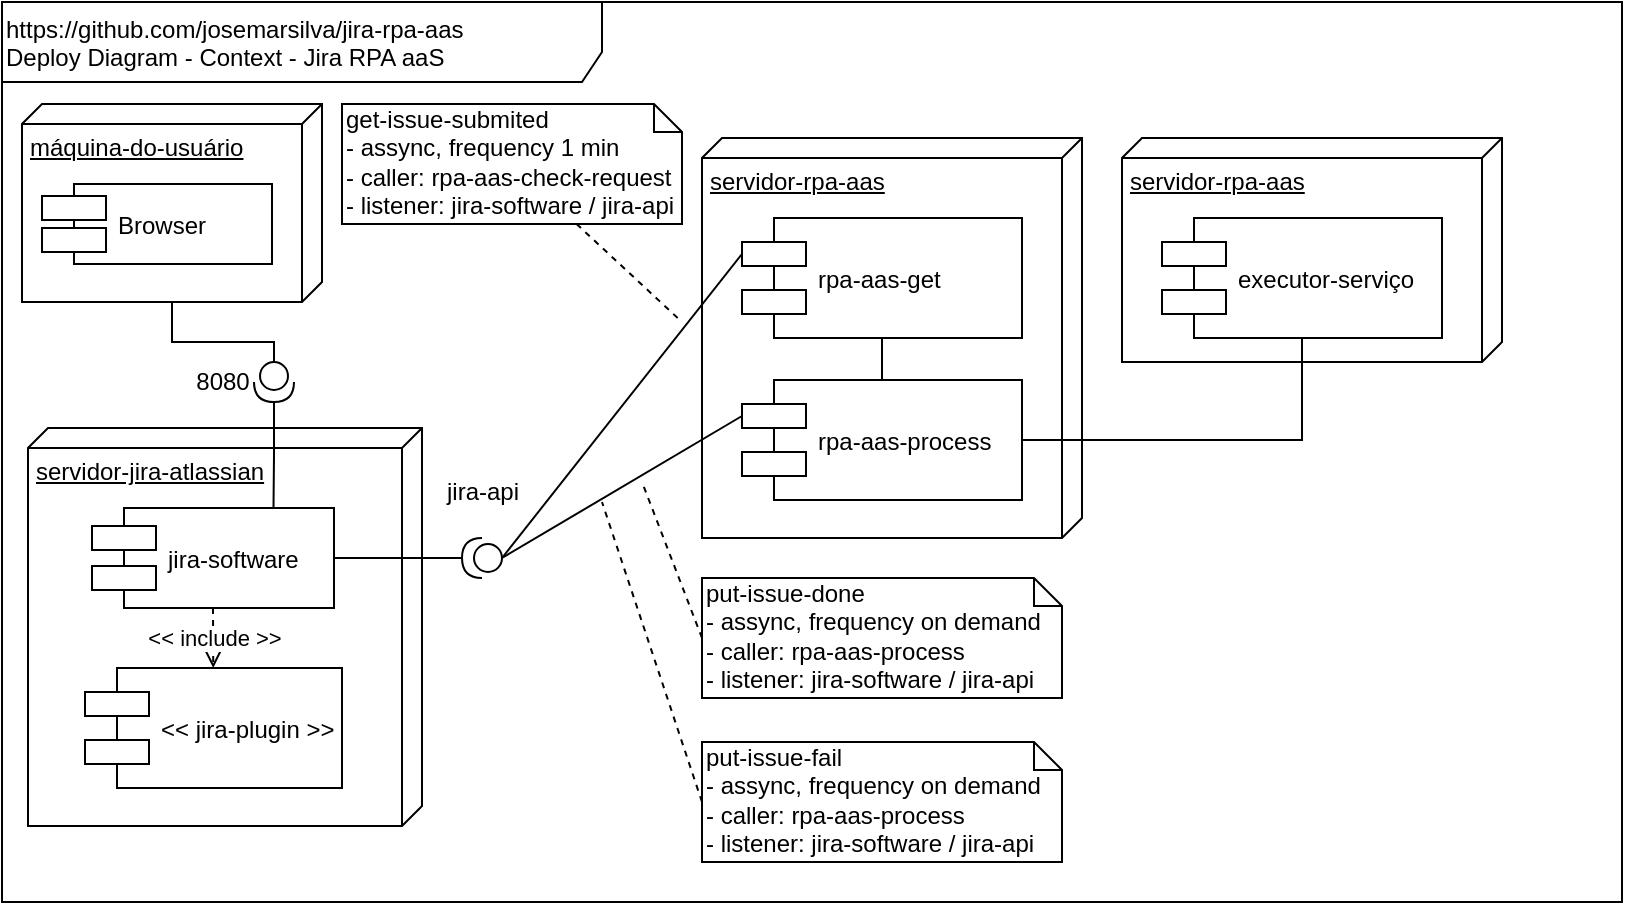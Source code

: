 <mxfile version="12.9.7" type="device"><diagram id="fMGpiNhVeqn0YMsLJxzh" name="Página-1"><mxGraphModel dx="868" dy="534" grid="1" gridSize="10" guides="1" tooltips="1" connect="1" arrows="1" fold="1" page="1" pageScale="1" pageWidth="827" pageHeight="1169" math="0" shadow="0"><root><mxCell id="0"/><mxCell id="1" parent="0"/><mxCell id="6OetropUeBoLzL2Sj7KS-1" value="https://github.com/josemarsilva/jira-rpa-aas&lt;br&gt;Deploy Diagram - Context - Jira RPA aaS" style="shape=umlFrame;whiteSpace=wrap;html=1;width=300;height=40;verticalAlign=top;align=left;" parent="1" vertex="1"><mxGeometry x="10" y="10" width="810" height="450" as="geometry"/></mxCell><mxCell id="apohuvoSKH9DDqr3vdB0-10" style="edgeStyle=orthogonalEdgeStyle;rounded=0;orthogonalLoop=1;jettySize=auto;html=1;entryX=0;entryY=0.5;entryDx=0;entryDy=0;entryPerimeter=0;endArrow=none;endFill=0;" parent="1" source="aXvjyL9ep2QIOqJfCoeO-1" target="OF0LFXnU2rkXvaMsPmYt-3" edge="1"><mxGeometry relative="1" as="geometry"/></mxCell><mxCell id="aXvjyL9ep2QIOqJfCoeO-1" value="máquina-do-usuário" style="verticalAlign=top;align=left;spacingTop=8;spacingLeft=2;spacingRight=12;shape=cube;size=10;direction=south;fontStyle=4;html=1;" parent="1" vertex="1"><mxGeometry x="20" y="61" width="150" height="99" as="geometry"/></mxCell><mxCell id="NNuIQbcpsFkkkyfnrant-1" value="servidor-jira-atlassian" style="verticalAlign=top;align=left;spacingTop=8;spacingLeft=2;spacingRight=12;shape=cube;size=10;direction=south;fontStyle=4;html=1;" parent="1" vertex="1"><mxGeometry x="23" y="223" width="197" height="199" as="geometry"/></mxCell><mxCell id="OF0LFXnU2rkXvaMsPmYt-1" value="jira-software" style="shape=component;align=left;spacingLeft=36;" parent="1" vertex="1"><mxGeometry x="55" y="263" width="121" height="50" as="geometry"/></mxCell><mxCell id="OF0LFXnU2rkXvaMsPmYt-2" value="&lt;&lt; jira-plugin &gt;&gt;" style="shape=component;align=left;spacingLeft=36;" parent="1" vertex="1"><mxGeometry x="51.5" y="343" width="128.5" height="60" as="geometry"/></mxCell><mxCell id="apohuvoSKH9DDqr3vdB0-9" value="" style="rounded=0;orthogonalLoop=1;jettySize=auto;html=1;endArrow=none;endFill=0;entryX=0.75;entryY=0;entryDx=0;entryDy=0;edgeStyle=orthogonalEdgeStyle;" parent="1" source="OF0LFXnU2rkXvaMsPmYt-3" target="OF0LFXnU2rkXvaMsPmYt-1" edge="1"><mxGeometry relative="1" as="geometry"/></mxCell><mxCell id="OF0LFXnU2rkXvaMsPmYt-3" value="" style="shape=providedRequiredInterface;html=1;verticalLabelPosition=bottom;rotation=90;" parent="1" vertex="1"><mxGeometry x="136" y="190" width="20" height="20" as="geometry"/></mxCell><mxCell id="NNuIQbcpsFkkkyfnrant-2" value="Browser" style="shape=component;align=left;spacingLeft=36;" parent="1" vertex="1"><mxGeometry x="30" y="101" width="115" height="40" as="geometry"/></mxCell><mxCell id="apohuvoSKH9DDqr3vdB0-5" value="&amp;lt;&amp;lt; include &amp;gt;&amp;gt;" style="endArrow=open;endSize=12;dashed=1;html=1;exitX=0.5;exitY=1;exitDx=0;exitDy=0;" parent="1" source="OF0LFXnU2rkXvaMsPmYt-1" target="OF0LFXnU2rkXvaMsPmYt-2" edge="1"><mxGeometry width="160" relative="1" as="geometry"><mxPoint x="74" y="463" as="sourcePoint"/><mxPoint x="234" y="463" as="targetPoint"/></mxGeometry></mxCell><mxCell id="apohuvoSKH9DDqr3vdB0-6" value="servidor-rpa-aas" style="verticalAlign=top;align=left;spacingTop=8;spacingLeft=2;spacingRight=12;shape=cube;size=10;direction=south;fontStyle=4;html=1;" parent="1" vertex="1"><mxGeometry x="360" y="78" width="190" height="200" as="geometry"/></mxCell><mxCell id="apohuvoSKH9DDqr3vdB0-15" style="rounded=0;orthogonalLoop=1;jettySize=auto;html=1;entryX=0;entryY=0.5;entryDx=0;entryDy=0;entryPerimeter=0;endArrow=none;endFill=0;exitX=0;exitY=0.3;exitDx=0;exitDy=0;" parent="1" source="apohuvoSKH9DDqr3vdB0-8" target="apohuvoSKH9DDqr3vdB0-12" edge="1"><mxGeometry relative="1" as="geometry"/></mxCell><mxCell id="apohuvoSKH9DDqr3vdB0-17" style="edgeStyle=orthogonalEdgeStyle;rounded=0;orthogonalLoop=1;jettySize=auto;html=1;endArrow=none;endFill=0;" parent="1" source="apohuvoSKH9DDqr3vdB0-8" target="apohuvoSKH9DDqr3vdB0-16" edge="1"><mxGeometry relative="1" as="geometry"/></mxCell><mxCell id="apohuvoSKH9DDqr3vdB0-8" value="rpa-aas-get" style="shape=component;align=left;spacingLeft=36;" parent="1" vertex="1"><mxGeometry x="380" y="118" width="140" height="60" as="geometry"/></mxCell><mxCell id="apohuvoSKH9DDqr3vdB0-11" value="8080" style="text;html=1;resizable=0;autosize=1;align=center;verticalAlign=middle;points=[];fillColor=none;strokeColor=none;rounded=0;" parent="1" vertex="1"><mxGeometry x="100" y="190" width="40" height="20" as="geometry"/></mxCell><mxCell id="apohuvoSKH9DDqr3vdB0-13" style="edgeStyle=orthogonalEdgeStyle;rounded=0;orthogonalLoop=1;jettySize=auto;html=1;entryX=1;entryY=0.5;entryDx=0;entryDy=0;endArrow=none;endFill=0;" parent="1" source="apohuvoSKH9DDqr3vdB0-12" target="OF0LFXnU2rkXvaMsPmYt-1" edge="1"><mxGeometry relative="1" as="geometry"/></mxCell><mxCell id="apohuvoSKH9DDqr3vdB0-12" value="" style="shape=providedRequiredInterface;html=1;verticalLabelPosition=bottom;rotation=-180;" parent="1" vertex="1"><mxGeometry x="240" y="278" width="20" height="20" as="geometry"/></mxCell><mxCell id="apohuvoSKH9DDqr3vdB0-14" value="jira-api" style="text;html=1;resizable=0;autosize=1;align=center;verticalAlign=middle;points=[];fillColor=none;strokeColor=none;rounded=0;" parent="1" vertex="1"><mxGeometry x="225" y="245" width="50" height="20" as="geometry"/></mxCell><mxCell id="apohuvoSKH9DDqr3vdB0-16" value="rpa-aas-process" style="shape=component;align=left;spacingLeft=36;" parent="1" vertex="1"><mxGeometry x="380" y="199" width="140" height="60" as="geometry"/></mxCell><mxCell id="apohuvoSKH9DDqr3vdB0-20" style="rounded=0;orthogonalLoop=1;jettySize=auto;html=1;entryX=0;entryY=0.5;entryDx=0;entryDy=0;entryPerimeter=0;endArrow=none;endFill=0;exitX=0;exitY=0.3;exitDx=0;exitDy=0;" parent="1" source="apohuvoSKH9DDqr3vdB0-16" target="apohuvoSKH9DDqr3vdB0-12" edge="1"><mxGeometry relative="1" as="geometry"><mxPoint x="390" y="146" as="sourcePoint"/><mxPoint x="270" y="298" as="targetPoint"/></mxGeometry></mxCell><mxCell id="apohuvoSKH9DDqr3vdB0-22" style="edgeStyle=none;rounded=0;orthogonalLoop=1;jettySize=auto;html=1;endArrow=none;endFill=0;dashed=1;" parent="1" source="apohuvoSKH9DDqr3vdB0-21" edge="1"><mxGeometry relative="1" as="geometry"><mxPoint x="350" y="170" as="targetPoint"/></mxGeometry></mxCell><mxCell id="apohuvoSKH9DDqr3vdB0-21" value="get-issue-submited&lt;br&gt;- assync, frequency 1 min&lt;br&gt;- caller:&amp;nbsp;&lt;span style=&quot;white-space: nowrap&quot;&gt;rpa-aas-check-&lt;/span&gt;&lt;span style=&quot;white-space: nowrap&quot;&gt;request&lt;/span&gt;&lt;br&gt;- listener: jira-software / jira-api" style="shape=note;whiteSpace=wrap;html=1;size=14;verticalAlign=top;align=left;spacingTop=-6;" parent="1" vertex="1"><mxGeometry x="180" y="61" width="170" height="60" as="geometry"/></mxCell><mxCell id="apohuvoSKH9DDqr3vdB0-23" style="edgeStyle=none;rounded=0;orthogonalLoop=1;jettySize=auto;html=1;endArrow=none;endFill=0;dashed=1;exitX=0;exitY=0.5;exitDx=0;exitDy=0;exitPerimeter=0;" parent="1" source="apohuvoSKH9DDqr3vdB0-24" edge="1"><mxGeometry relative="1" as="geometry"><mxPoint x="330" y="250" as="targetPoint"/></mxGeometry></mxCell><mxCell id="apohuvoSKH9DDqr3vdB0-24" value="put-issue-done&lt;br&gt;- assync, frequency on demand&lt;br&gt;- caller:&amp;nbsp;&lt;span style=&quot;white-space: nowrap&quot;&gt;rpa-aas-process&lt;/span&gt;&lt;br&gt;- listener: jira-software / jira-api" style="shape=note;whiteSpace=wrap;html=1;size=14;verticalAlign=top;align=left;spacingTop=-6;" parent="1" vertex="1"><mxGeometry x="360" y="298" width="180" height="60" as="geometry"/></mxCell><mxCell id="apohuvoSKH9DDqr3vdB0-25" style="edgeStyle=none;rounded=0;orthogonalLoop=1;jettySize=auto;html=1;endArrow=none;endFill=0;dashed=1;exitX=0;exitY=0.5;exitDx=0;exitDy=0;exitPerimeter=0;" parent="1" source="apohuvoSKH9DDqr3vdB0-26" edge="1"><mxGeometry relative="1" as="geometry"><mxPoint x="310" y="260" as="targetPoint"/></mxGeometry></mxCell><mxCell id="apohuvoSKH9DDqr3vdB0-26" value="put-issue-fail&lt;br&gt;- assync, frequency on demand&lt;br&gt;- caller:&amp;nbsp;&lt;span style=&quot;white-space: nowrap&quot;&gt;rpa-aas-process&lt;/span&gt;&lt;br&gt;- listener: jira-software / jira-api" style="shape=note;whiteSpace=wrap;html=1;size=14;verticalAlign=top;align=left;spacingTop=-6;" parent="1" vertex="1"><mxGeometry x="360" y="380" width="180" height="60" as="geometry"/></mxCell><mxCell id="6Hzu0FPKQcRl45IfxPWe-1" value="servidor-rpa-aas" style="verticalAlign=top;align=left;spacingTop=8;spacingLeft=2;spacingRight=12;shape=cube;size=10;direction=south;fontStyle=4;html=1;" vertex="1" parent="1"><mxGeometry x="570" y="78" width="190" height="112" as="geometry"/></mxCell><mxCell id="apohuvoSKH9DDqr3vdB0-18" value="executor-serviço" style="shape=component;align=left;spacingLeft=36;" parent="1" vertex="1"><mxGeometry x="590" y="118" width="140" height="60" as="geometry"/></mxCell><mxCell id="apohuvoSKH9DDqr3vdB0-19" style="edgeStyle=orthogonalEdgeStyle;rounded=0;orthogonalLoop=1;jettySize=auto;html=1;entryX=0.5;entryY=1;entryDx=0;entryDy=0;endArrow=none;endFill=0;" parent="1" source="apohuvoSKH9DDqr3vdB0-16" target="apohuvoSKH9DDqr3vdB0-18" edge="1"><mxGeometry relative="1" as="geometry"/></mxCell></root></mxGraphModel></diagram></mxfile>